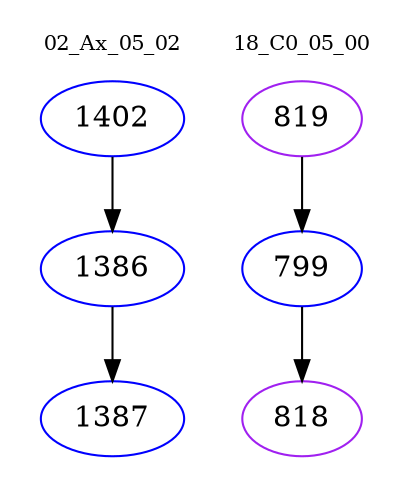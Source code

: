 digraph{
subgraph cluster_0 {
color = white
label = "02_Ax_05_02";
fontsize=10;
T0_1402 [label="1402", color="blue"]
T0_1402 -> T0_1386 [color="black"]
T0_1386 [label="1386", color="blue"]
T0_1386 -> T0_1387 [color="black"]
T0_1387 [label="1387", color="blue"]
}
subgraph cluster_1 {
color = white
label = "18_C0_05_00";
fontsize=10;
T1_819 [label="819", color="purple"]
T1_819 -> T1_799 [color="black"]
T1_799 [label="799", color="blue"]
T1_799 -> T1_818 [color="black"]
T1_818 [label="818", color="purple"]
}
}
